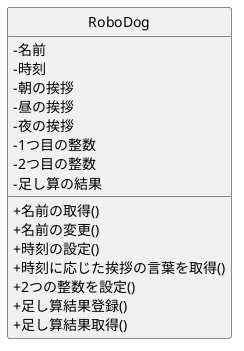 @startuml Robodogクラス図
skinparam classAttributeIconSize 0
hide circle

class RoboDog {
 -名前
 -時刻
 -朝の挨拶
 -昼の挨拶
 -夜の挨拶
 -1つ目の整数
 -2つ目の整数
 -足し算の結果

 +名前の取得()
 +名前の変更()
 +時刻の設定()
 +時刻に応じた挨拶の言葉を取得()
 +2つの整数を設定()
 +足し算結果登録()
 +足し算結果取得()
}

@enduml
